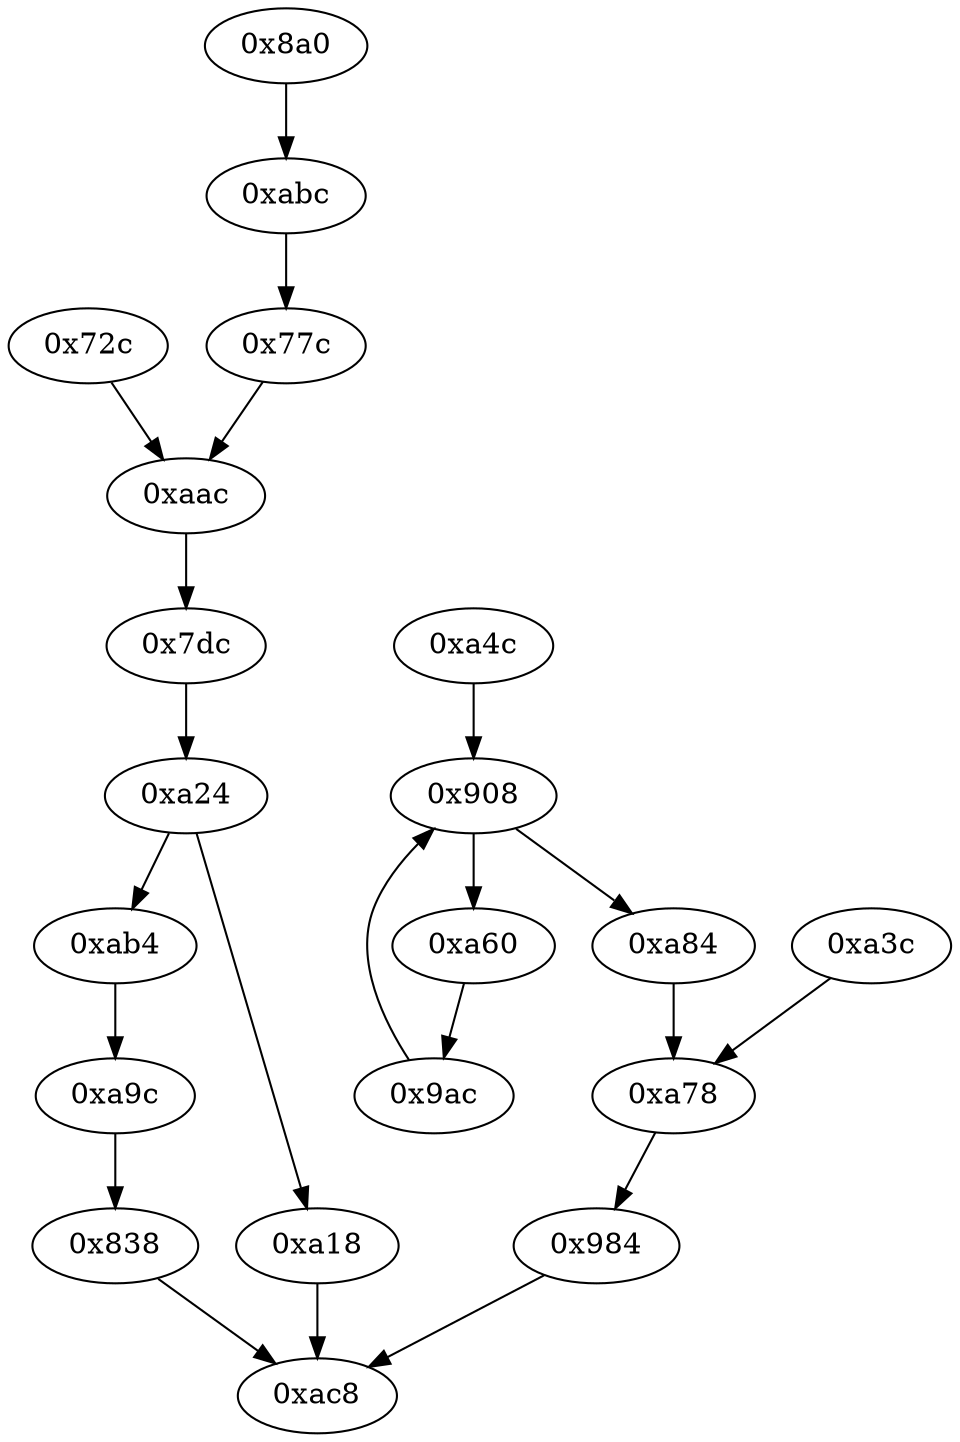 strict digraph "" {
	"0x984"	 [opcode="[u'mov', u'mov', u'b']"];
	"0xac8"	 [opcode="[u'ldr', u'ldr', u'ldr', u'ldr', u'sub', u'mov', u'sub', u'pop']"];
	"0x984" -> "0xac8";
	"0x9ac"	 [opcode="[u'ldr', u'ldr', u'ldr', u'ldr', u'mov', u'umull', u'mla', u'mla', u'ldr', u'mov', u'mov', u'mov', u'mov', u'add', u'b']"];
	"0x908"	 [opcode="[u'str', u'str', u'str', u'ldr', u'ldr', u'ldr', u'ldr', u'cmp', u'mov', u'b']"];
	"0x9ac" -> "0x908";
	"0xa60"	 [opcode="[u'ldr', u'str', u'asr', u'str', u'ldr', u'b']"];
	"0xa60" -> "0x9ac";
	"0x72c"	 [opcode="[u'push', u'add', u'sub', u'str', u'ldr', u'str', u'ldr', u'ldr', u'str', u'ldr', u'ldr', u'ldr', u'ldr', u'ldr', u'add', u'str', \
u'ldr', u'add', u'str', u'b']"];
	"0xaac"	 [opcode="[u'ldr', u'b']"];
	"0x72c" -> "0xaac";
	"0x908" -> "0xa60";
	"0xa84"	 [opcode="[u'ldr', u'ldr', u'ldr', u'bl', u'ldr', u'b']"];
	"0x908" -> "0xa84";
	"0x77c"	 [opcode="[u'ldr', u'cmp', u'mov', u'ldr']"];
	"0x77c" -> "0xaac";
	"0xa78"	 [opcode="[u'ldr', u'ldr', u'b']"];
	"0xa78" -> "0x984";
	"0xab4"	 [opcode="[u'ldr', u'b']"];
	"0xa9c"	 [opcode="[u'sub', u'str', u'ldr', u'b']"];
	"0xab4" -> "0xa9c";
	"0xa3c"	 [opcode="[u'ldr', u'bl', u'ldr', u'b']"];
	"0xa3c" -> "0xa78";
	"0xabc"	 [opcode="[u'ldr', u'b']"];
	"0xabc" -> "0x77c";
	"0x838"	 [opcode="[u'str', u'mov', u'mov', u'mov', u'mov', u'mov', u'ldr', u'sub', u'bl', u'ldr', u'mov', u'b']"];
	"0xa9c" -> "0x838";
	"0xa84" -> "0xa78";
	"0xa18"	 [opcode="[u'mov', u'mov', u'b']"];
	"0xa18" -> "0xac8";
	"0x8a0"	 [opcode="[u'ldr', u'mov', u'mov', u'mov', u'mov', u'mov', u'ldr', u'ldrb', u'str', u'ldr', u'ldr', u'b']"];
	"0x8a0" -> "0xabc";
	"0x7dc"	 [opcode="[u'ldr', u'cmp', u'mov', u'mov', u'strb', u'ldr', u'b']"];
	"0xaac" -> "0x7dc";
	"0x838" -> "0xac8";
	"0xa24"	 [opcode="[u'ldrb', u'ldr', u'ldr', u'cmp', u'mov', u'b']"];
	"0xa24" -> "0xab4";
	"0xa24" -> "0xa18";
	"0xa4c"	 [opcode="[u'mov', u'mov', u'mov', u'mov', u'b']"];
	"0xa4c" -> "0x908";
	"0x7dc" -> "0xa24";
}
